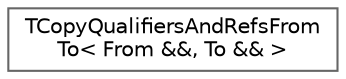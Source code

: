 digraph "Graphical Class Hierarchy"
{
 // INTERACTIVE_SVG=YES
 // LATEX_PDF_SIZE
  bgcolor="transparent";
  edge [fontname=Helvetica,fontsize=10,labelfontname=Helvetica,labelfontsize=10];
  node [fontname=Helvetica,fontsize=10,shape=box,height=0.2,width=0.4];
  rankdir="LR";
  Node0 [id="Node000000",label="TCopyQualifiersAndRefsFrom\lTo\< From &&, To && \>",height=0.2,width=0.4,color="grey40", fillcolor="white", style="filled",URL="$d4/d39/structTCopyQualifiersAndRefsFromTo_3_01From_01_6_6_00_01To_01_6_6_01_4.html",tooltip=" "];
}

